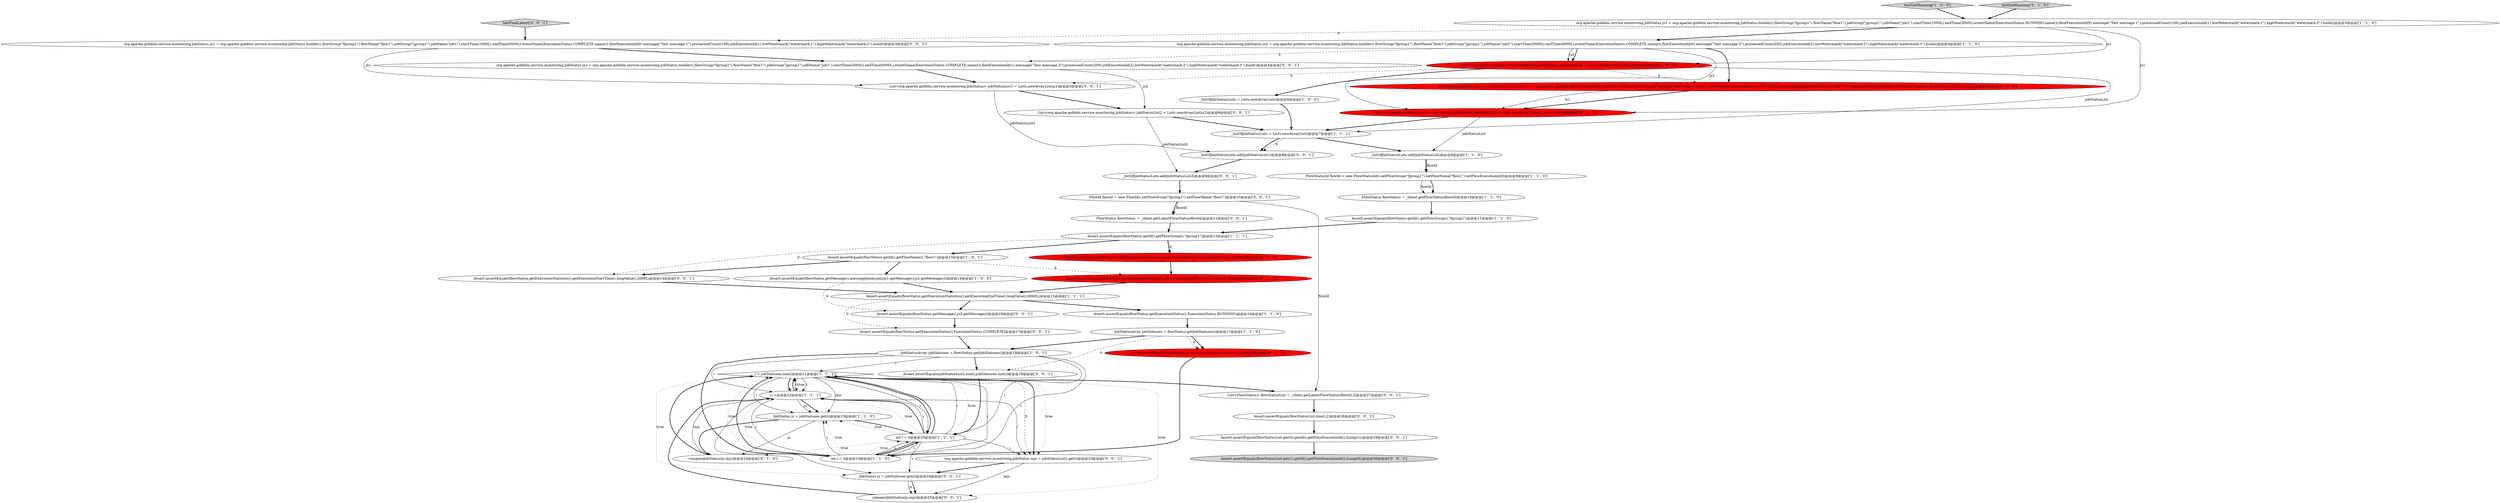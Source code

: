 digraph {
33 [style = filled, label = "List<FlowStatus> flowStatusList = _client.getLatestFlowStatus(flowId,2)@@@27@@@['0', '0', '1']", fillcolor = white, shape = ellipse image = "AAA0AAABBB3BBB"];
34 [style = filled, label = "FlowId flowId = new FlowId().setFlowGroup(\"fgroup1\").setFlowName(\"flow1\")@@@10@@@['0', '0', '1']", fillcolor = white, shape = ellipse image = "AAA0AAABBB3BBB"];
20 [style = filled, label = "testGetRunning['1', '0', '0']", fillcolor = lightgray, shape = diamond image = "AAA0AAABBB1BBB"];
11 [style = filled, label = "i < jobStatuses.size()@@@21@@@['1', '1', '1']", fillcolor = white, shape = diamond image = "AAA0AAABBB1BBB"];
48 [style = filled, label = "Assert.assertEquals(flowStatus.getMessage(),js2.getMessage())@@@16@@@['0', '0', '1']", fillcolor = white, shape = ellipse image = "AAA0AAABBB3BBB"];
27 [style = filled, label = "org.apache.gobblin.service.monitoring.JobStatus fs1 = org.apache.gobblin.service.monitoring.JobStatus.builder().flowGroup(\"fgroup1\").flowName(\"flow1\").jobGroup(JobStatusRetriever.NA_KEY).jobName(JobStatusRetriever.NA_KEY).eventName(ExecutionStatus.RUNNING.name()).flowExecutionId(0).build()@@@5@@@['0', '1', '0']", fillcolor = red, shape = ellipse image = "AAA1AAABBB2BBB"];
9 [style = filled, label = "org.apache.gobblin.service.monitoring.JobStatus js1 = org.apache.gobblin.service.monitoring.JobStatus.builder().flowGroup(\"fgroup1\").flowName(\"flow1\").jobGroup(\"jgroup1\").jobName(\"job1\").startTime(1000L).endTime(5000L).eventName(ExecutionStatus.RUNNING.name()).flowExecutionId(0).message(\"Test message 1\").processedCount(100).jobExecutionId(1).lowWatermark(\"watermark:1\").highWatermark(\"watermark:2\").build()@@@3@@@['1', '1', '0']", fillcolor = white, shape = ellipse image = "AAA0AAABBB1BBB"];
5 [style = filled, label = "_listOfJobStatusLists = Lists.newArrayList()@@@6@@@['1', '0', '0']", fillcolor = white, shape = ellipse image = "AAA0AAABBB1BBB"];
42 [style = filled, label = "Assert.assertEquals(flowStatusList.size(),2)@@@28@@@['0', '0', '1']", fillcolor = white, shape = ellipse image = "AAA0AAABBB3BBB"];
31 [style = filled, label = "List<org.apache.gobblin.service.monitoring.JobStatus> jobStatusList2 = Lists.newArrayList(js2)@@@6@@@['0', '0', '1']", fillcolor = white, shape = ellipse image = "AAA0AAABBB3BBB"];
24 [style = filled, label = "compareJobStatus(js,mjs)@@@24@@@['0', '1', '0']", fillcolor = white, shape = ellipse image = "AAA0AAABBB2BBB"];
46 [style = filled, label = "_listOfJobStatusLists.add(jobStatusList2)@@@9@@@['0', '0', '1']", fillcolor = white, shape = ellipse image = "AAA0AAABBB3BBB"];
0 [style = filled, label = "i++@@@22@@@['1', '1', '1']", fillcolor = white, shape = ellipse image = "AAA0AAABBB1BBB"];
47 [style = filled, label = "org.apache.gobblin.service.monitoring.JobStatus js1 = org.apache.gobblin.service.monitoring.JobStatus.builder().flowGroup(\"fgroup1\").flowName(\"flow1\").jobGroup(\"jgroup1\").jobName(\"job1\").startTime(1000L).endTime(5000L).eventName(ExecutionStatus.COMPLETE.name()).flowExecutionId(0).message(\"Test message 1\").processedCount(100).jobExecutionId(1).lowWatermark(\"watermark:1\").highWatermark(\"watermark:2\").build()@@@3@@@['0', '0', '1']", fillcolor = white, shape = ellipse image = "AAA0AAABBB3BBB"];
43 [style = filled, label = "org.apache.gobblin.service.monitoring.JobStatus js2 = org.apache.gobblin.service.monitoring.JobStatus.builder().flowGroup(\"fgroup1\").flowName(\"flow1\").jobGroup(\"jgroup1\").jobName(\"job1\").startTime(2000L).endTime(6000L).eventName(ExecutionStatus.COMPLETE.name()).flowExecutionId(1).message(\"Test message 2\").processedCount(200).jobExecutionId(2).lowWatermark(\"watermark:2\").highWatermark(\"watermark:3\").build()@@@4@@@['0', '0', '1']", fillcolor = white, shape = ellipse image = "AAA0AAABBB3BBB"];
38 [style = filled, label = "List<org.apache.gobblin.service.monitoring.JobStatus> jobStatusList1 = Lists.newArrayList(js1)@@@5@@@['0', '0', '1']", fillcolor = white, shape = ellipse image = "AAA0AAABBB3BBB"];
41 [style = filled, label = "FlowStatus flowStatus = _client.getLatestFlowStatus(flowId)@@@11@@@['0', '0', '1']", fillcolor = white, shape = ellipse image = "AAA0AAABBB3BBB"];
28 [style = filled, label = "Assert.assertEquals(flowStatus.getExecutionStatistics().getExecutionEndTime().longValue(),0L)@@@14@@@['0', '1', '0']", fillcolor = red, shape = ellipse image = "AAA1AAABBB2BBB"];
39 [style = filled, label = "Assert.assertEquals(flowStatus.getExecutionStatistics().getExecutionStartTime().longValue(),2000L)@@@14@@@['0', '0', '1']", fillcolor = white, shape = ellipse image = "AAA0AAABBB3BBB"];
6 [style = filled, label = "Assert.assertEquals(flowStatus.getMessage(),messageJoiner.join(js1.getMessage(),js2.getMessage()))@@@14@@@['1', '0', '0']", fillcolor = white, shape = ellipse image = "AAA0AAABBB1BBB"];
1 [style = filled, label = "_listOfJobStatusLists = Lists.newArrayList()@@@7@@@['1', '1', '1']", fillcolor = white, shape = ellipse image = "AAA0AAABBB1BBB"];
17 [style = filled, label = "JobStatusArray jobStatuses = flowStatus.getJobStatuses()@@@17@@@['1', '1', '0']", fillcolor = white, shape = ellipse image = "AAA0AAABBB1BBB"];
35 [style = filled, label = "JobStatus js = jobStatuses.get(i)@@@24@@@['0', '0', '1']", fillcolor = white, shape = ellipse image = "AAA0AAABBB3BBB"];
19 [style = filled, label = "JobStatusArray jobStatuses = flowStatus.getJobStatuses()@@@18@@@['1', '0', '1']", fillcolor = white, shape = ellipse image = "AAA0AAABBB1BBB"];
16 [style = filled, label = "FlowStatus flowStatus = _client.getFlowStatus(flowId)@@@10@@@['1', '1', '0']", fillcolor = white, shape = ellipse image = "AAA0AAABBB1BBB"];
23 [style = filled, label = "testGetRunning['0', '1', '0']", fillcolor = lightgray, shape = diamond image = "AAA0AAABBB2BBB"];
4 [style = filled, label = "Assert.assertEquals(flowStatus.getExecutionStatus(),ExecutionStatus.RUNNING)@@@16@@@['1', '1', '0']", fillcolor = white, shape = ellipse image = "AAA0AAABBB1BBB"];
30 [style = filled, label = "Assert.assertEquals(flowStatusList.get(1).getId().getFlowExecutionId(),(Long)0L)@@@30@@@['0', '0', '1']", fillcolor = lightgray, shape = ellipse image = "AAA0AAABBB3BBB"];
29 [style = filled, label = "org.apache.gobblin.service.monitoring.JobStatus mjs = jobStatusList2.get(i)@@@23@@@['0', '0', '1']", fillcolor = white, shape = ellipse image = "AAA0AAABBB3BBB"];
10 [style = filled, label = "org.apache.gobblin.service.monitoring.JobStatus js2 = org.apache.gobblin.service.monitoring.JobStatus.builder().flowGroup(\"fgroup1\").flowName(\"flow1\").jobGroup(\"jgroup1\").jobName(\"job2\").startTime(2000L).endTime(6000L).eventName(ExecutionStatus.COMPLETE.name()).flowExecutionId(0).message(\"Test message 2\").processedCount(200).jobExecutionId(2).lowWatermark(\"watermark:2\").highWatermark(\"watermark:3\").build()@@@4@@@['1', '1', '0']", fillcolor = white, shape = ellipse image = "AAA0AAABBB1BBB"];
12 [style = filled, label = "Assert.assertEquals(flowStatus.getId().getFlowGroup(),\"fgroup1\")@@@12@@@['1', '1', '1']", fillcolor = white, shape = ellipse image = "AAA0AAABBB1BBB"];
45 [style = filled, label = "_listOfJobStatusLists.add(jobStatusList1)@@@8@@@['0', '0', '1']", fillcolor = white, shape = ellipse image = "AAA0AAABBB3BBB"];
18 [style = filled, label = "Assert.assertEquals(flowStatus.getId().getFlowGroup(),\"fgroup1\")@@@11@@@['1', '1', '0']", fillcolor = white, shape = ellipse image = "AAA0AAABBB1BBB"];
22 [style = filled, label = "Assert.assertEquals(flowStatus.getExecutionStatistics().getExecutionStartTime().longValue(),0L)@@@13@@@['0', '1', '0']", fillcolor = red, shape = ellipse image = "AAA1AAABBB2BBB"];
3 [style = filled, label = "JobStatus js = jobStatuses.get(i)@@@23@@@['1', '1', '0']", fillcolor = white, shape = ellipse image = "AAA0AAABBB1BBB"];
2 [style = filled, label = "FlowStatusId flowId = new FlowStatusId().setFlowGroup(\"fgroup1\").setFlowName(\"flow1\").setFlowExecutionId(0)@@@9@@@['1', '1', '0']", fillcolor = white, shape = ellipse image = "AAA0AAABBB1BBB"];
7 [style = filled, label = "Assert.assertEquals(flowStatus.getExecutionStatistics().getExecutionEndTime().longValue(),6000L)@@@15@@@['1', '1', '1']", fillcolor = white, shape = ellipse image = "AAA0AAABBB1BBB"];
14 [style = filled, label = "List<org.apache.gobblin.service.monitoring.JobStatus> jobStatusList = Lists.newArrayList(js1,js2)@@@5@@@['1', '0', '0']", fillcolor = red, shape = ellipse image = "AAA1AAABBB1BBB"];
26 [style = filled, label = "Assert.assertEquals(jobStatusList.size(),jobStatuses.size() + 1)@@@18@@@['0', '1', '0']", fillcolor = red, shape = ellipse image = "AAA1AAABBB2BBB"];
15 [style = filled, label = "int i = 0@@@20@@@['1', '1', '1']", fillcolor = white, shape = ellipse image = "AAA0AAABBB1BBB"];
13 [style = filled, label = "int i = 0@@@19@@@['1', '1', '0']", fillcolor = white, shape = ellipse image = "AAA0AAABBB1BBB"];
44 [style = filled, label = "compareJobStatus(js,mjs)@@@25@@@['0', '0', '1']", fillcolor = white, shape = ellipse image = "AAA0AAABBB3BBB"];
8 [style = filled, label = "Assert.assertEquals(flowStatus.getId().getFlowName(),\"flow1\")@@@13@@@['1', '0', '1']", fillcolor = white, shape = ellipse image = "AAA0AAABBB1BBB"];
36 [style = filled, label = "Assert.assertEquals(flowStatusList.get(0).getId().getFlowExecutionId(),(Long)1L)@@@29@@@['0', '0', '1']", fillcolor = white, shape = ellipse image = "AAA0AAABBB3BBB"];
21 [style = filled, label = "_listOfJobStatusLists.add(jobStatusList)@@@8@@@['1', '1', '0']", fillcolor = white, shape = ellipse image = "AAA0AAABBB1BBB"];
25 [style = filled, label = "List<org.apache.gobblin.service.monitoring.JobStatus> jobStatusList = Lists.newArrayList(js1,js2,fs1)@@@6@@@['0', '1', '0']", fillcolor = red, shape = ellipse image = "AAA1AAABBB2BBB"];
37 [style = filled, label = "testFindLatest['0', '0', '1']", fillcolor = lightgray, shape = diamond image = "AAA0AAABBB3BBB"];
40 [style = filled, label = "Assert.assertEquals(flowStatus.getExecutionStatus(),ExecutionStatus.COMPLETE)@@@17@@@['0', '0', '1']", fillcolor = white, shape = ellipse image = "AAA0AAABBB3BBB"];
32 [style = filled, label = "Assert.assertEquals(jobStatusList2.size(),jobStatuses.size())@@@19@@@['0', '0', '1']", fillcolor = white, shape = ellipse image = "AAA0AAABBB3BBB"];
25->1 [style = bold, label=""];
46->34 [style = bold, label=""];
3->24 [style = bold, label=""];
20->9 [style = bold, label=""];
14->1 [style = solid, label="jobStatusList"];
11->29 [style = bold, label=""];
11->3 [style = solid, label="mjs"];
8->6 [style = bold, label=""];
31->1 [style = bold, label=""];
38->31 [style = bold, label=""];
9->10 [style = bold, label=""];
7->48 [style = bold, label=""];
11->44 [style = dotted, label="true"];
1->45 [style = dashed, label="0"];
21->2 [style = bold, label=""];
15->11 [style = bold, label=""];
1->21 [style = bold, label=""];
24->11 [style = bold, label=""];
33->42 [style = bold, label=""];
15->0 [style = bold, label=""];
11->0 [style = dotted, label="true"];
11->33 [style = bold, label=""];
13->15 [style = dotted, label="true"];
19->11 [style = solid, label="i"];
8->39 [style = bold, label=""];
19->15 [style = solid, label="i"];
11->0 [style = solid, label="i"];
27->25 [style = bold, label=""];
12->22 [style = bold, label=""];
2->16 [style = bold, label=""];
0->3 [style = bold, label=""];
13->0 [style = solid, label="i"];
13->3 [style = solid, label="i"];
15->13 [style = bold, label=""];
10->14 [style = solid, label="js2"];
9->14 [style = solid, label="js1"];
13->3 [style = dotted, label="true"];
35->44 [style = bold, label=""];
10->14 [style = bold, label=""];
25->21 [style = solid, label="jobStatusList"];
43->31 [style = solid, label="js2"];
15->24 [style = dotted, label="true"];
18->12 [style = bold, label=""];
11->3 [style = solid, label="i"];
47->43 [style = bold, label=""];
34->41 [style = solid, label="flowId"];
11->35 [style = dotted, label="true"];
9->25 [style = solid, label="js1"];
8->28 [style = dashed, label="0"];
15->29 [style = solid, label="i"];
13->11 [style = bold, label=""];
26->13 [style = bold, label=""];
15->3 [style = dotted, label="true"];
5->1 [style = bold, label=""];
36->30 [style = bold, label=""];
19->13 [style = bold, label=""];
39->7 [style = bold, label=""];
13->0 [style = dotted, label="true"];
13->15 [style = solid, label="i"];
10->43 [style = dashed, label="0"];
13->15 [style = bold, label=""];
45->46 [style = bold, label=""];
29->35 [style = bold, label=""];
6->7 [style = bold, label=""];
1->45 [style = bold, label=""];
12->39 [style = dashed, label="0"];
15->11 [style = solid, label="i"];
37->47 [style = bold, label=""];
16->18 [style = bold, label=""];
4->17 [style = bold, label=""];
27->25 [style = solid, label="fs1"];
11->29 [style = dotted, label="true"];
6->48 [style = dashed, label="0"];
40->19 [style = bold, label=""];
0->11 [style = bold, label=""];
22->28 [style = bold, label=""];
7->4 [style = bold, label=""];
15->0 [style = dotted, label="true"];
15->35 [style = solid, label="i"];
31->46 [style = solid, label="jobStatusList2"];
19->13 [style = solid, label="i"];
43->38 [style = bold, label=""];
19->32 [style = bold, label=""];
3->24 [style = solid, label="js"];
12->8 [style = bold, label=""];
14->38 [style = dashed, label="0"];
21->2 [style = solid, label="flowId"];
12->22 [style = dashed, label="0"];
15->11 [style = dotted, label="true"];
13->11 [style = dotted, label="true"];
41->12 [style = bold, label=""];
35->44 [style = solid, label="js"];
38->45 [style = solid, label="jobStatusList1"];
14->5 [style = bold, label=""];
7->40 [style = dashed, label="0"];
17->26 [style = bold, label=""];
34->33 [style = solid, label="flowId"];
10->27 [style = bold, label=""];
29->44 [style = solid, label="mjs"];
28->7 [style = bold, label=""];
11->29 [style = dashed, label="0"];
15->13 [style = solid, label="i"];
17->32 [style = dashed, label="0"];
3->15 [style = bold, label=""];
34->41 [style = bold, label=""];
42->36 [style = bold, label=""];
15->0 [style = solid, label="i"];
0->3 [style = solid, label="js"];
14->27 [style = dashed, label="0"];
11->15 [style = solid, label="i"];
17->19 [style = bold, label=""];
48->40 [style = bold, label=""];
11->15 [style = bold, label=""];
47->38 [style = solid, label="js1"];
10->25 [style = solid, label="js2"];
0->29 [style = solid, label="i"];
9->47 [style = dashed, label="0"];
0->24 [style = solid, label="mjs"];
11->0 [style = bold, label=""];
13->11 [style = solid, label="i"];
0->11 [style = solid, label="i"];
0->35 [style = solid, label="i"];
32->15 [style = bold, label=""];
2->16 [style = solid, label="flowId"];
17->26 [style = dashed, label="0"];
23->9 [style = bold, label=""];
19->0 [style = solid, label="i"];
44->0 [style = bold, label=""];
}
